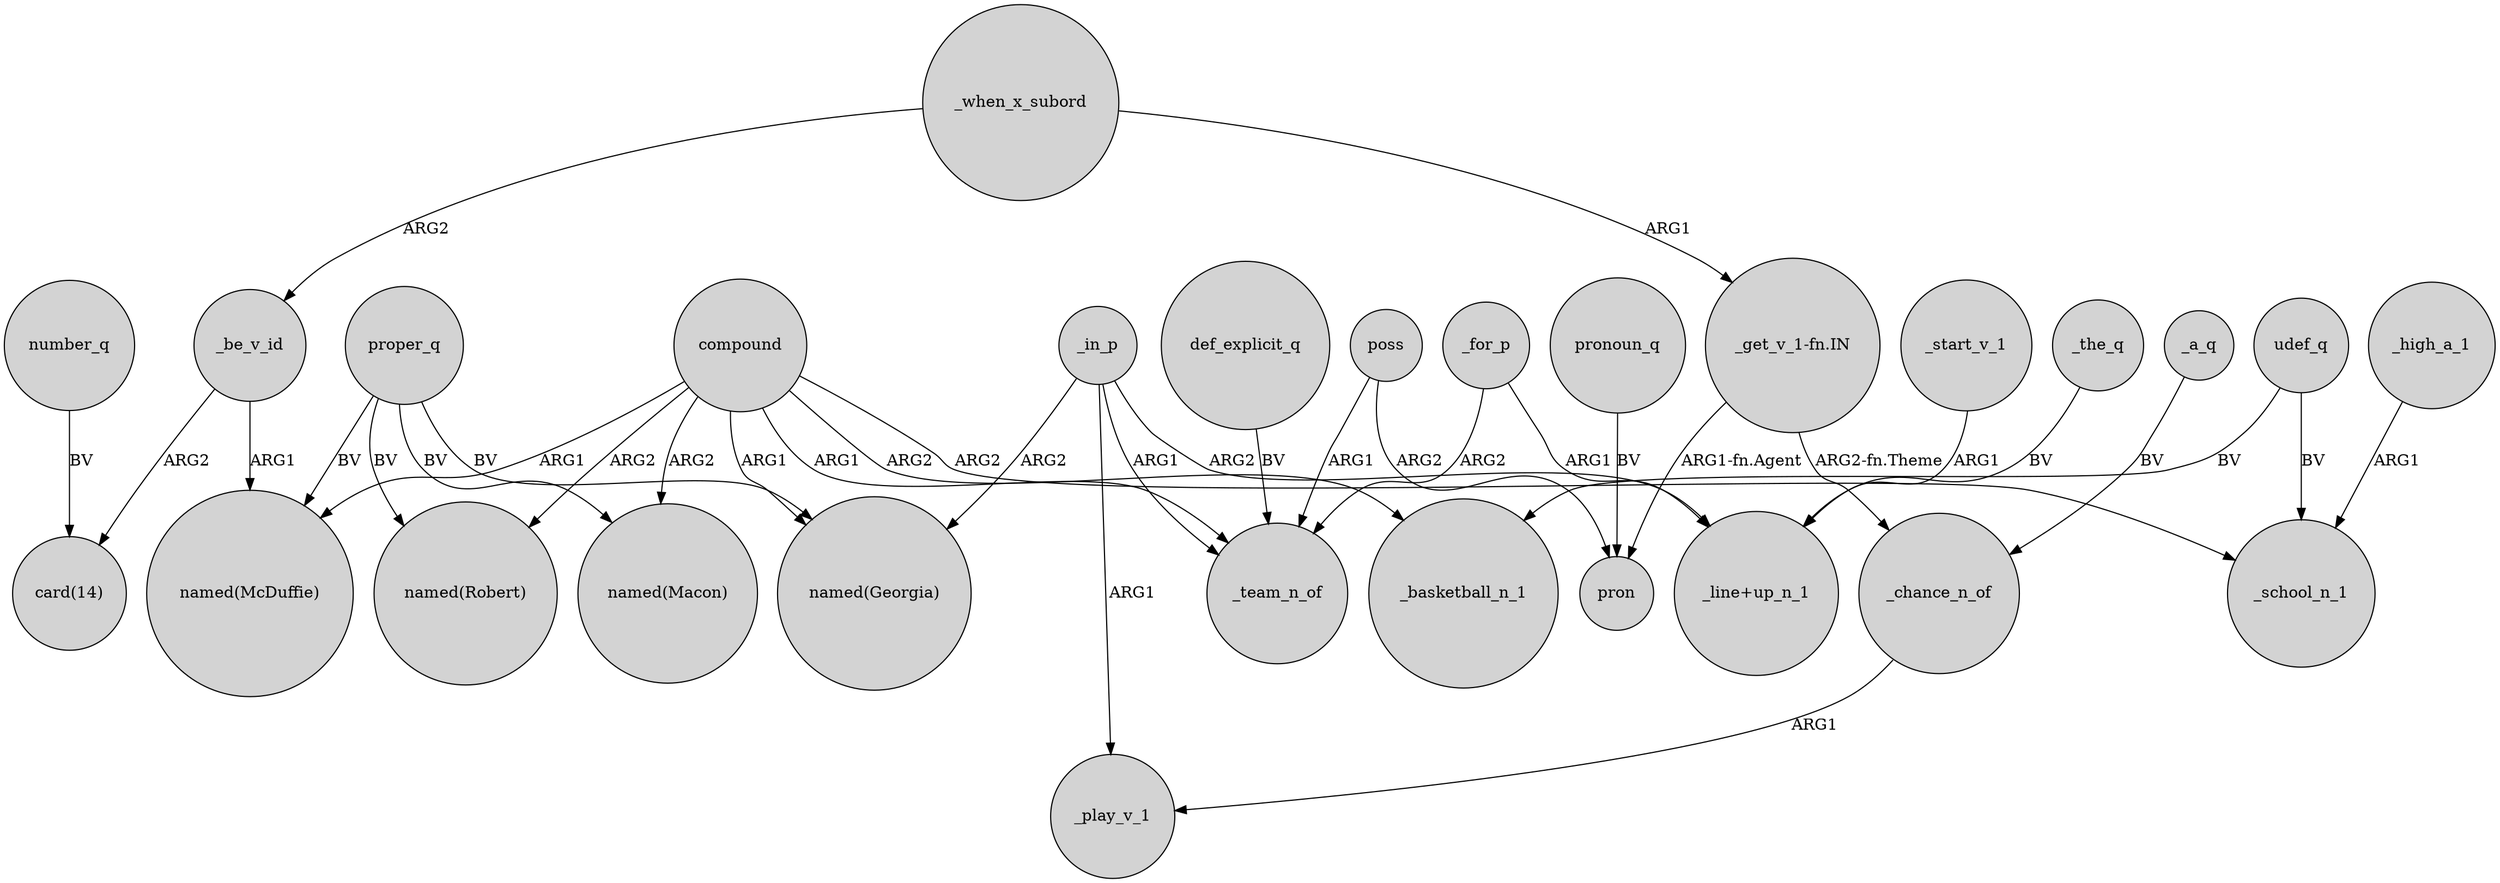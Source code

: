 digraph {
	node [shape=circle style=filled]
	compound -> "named(McDuffie)" [label=ARG1]
	compound -> _team_n_of [label=ARG1]
	_high_a_1 -> _school_n_1 [label=ARG1]
	_in_p -> _play_v_1 [label=ARG1]
	def_explicit_q -> _team_n_of [label=BV]
	poss -> pron [label=ARG2]
	proper_q -> "named(McDuffie)" [label=BV]
	_chance_n_of -> _play_v_1 [label=ARG1]
	compound -> "named(Georgia)" [label=ARG1]
	_start_v_1 -> "_line+up_n_1" [label=ARG1]
	compound -> "named(Robert)" [label=ARG2]
	proper_q -> "named(Macon)" [label=BV]
	_be_v_id -> "named(McDuffie)" [label=ARG1]
	_in_p -> _team_n_of [label=ARG1]
	_in_p -> "named(Georgia)" [label=ARG2]
	poss -> _team_n_of [label=ARG1]
	compound -> "named(Macon)" [label=ARG2]
	_for_p -> "_line+up_n_1" [label=ARG1]
	pronoun_q -> pron [label=BV]
	_be_v_id -> "card(14)" [label=ARG2]
	"_get_v_1-fn.IN" -> pron [label="ARG1-fn.Agent"]
	_a_q -> _chance_n_of [label=BV]
	proper_q -> "named(Robert)" [label=BV]
	_when_x_subord -> _be_v_id [label=ARG2]
	_in_p -> "_line+up_n_1" [label=ARG2]
	udef_q -> _basketball_n_1 [label=BV]
	number_q -> "card(14)" [label=BV]
	_for_p -> _team_n_of [label=ARG2]
	proper_q -> "named(Georgia)" [label=BV]
	_the_q -> "_line+up_n_1" [label=BV]
	compound -> _school_n_1 [label=ARG2]
	udef_q -> _school_n_1 [label=BV]
	"_get_v_1-fn.IN" -> _chance_n_of [label="ARG2-fn.Theme"]
	_when_x_subord -> "_get_v_1-fn.IN" [label=ARG1]
	compound -> _basketball_n_1 [label=ARG2]
}
